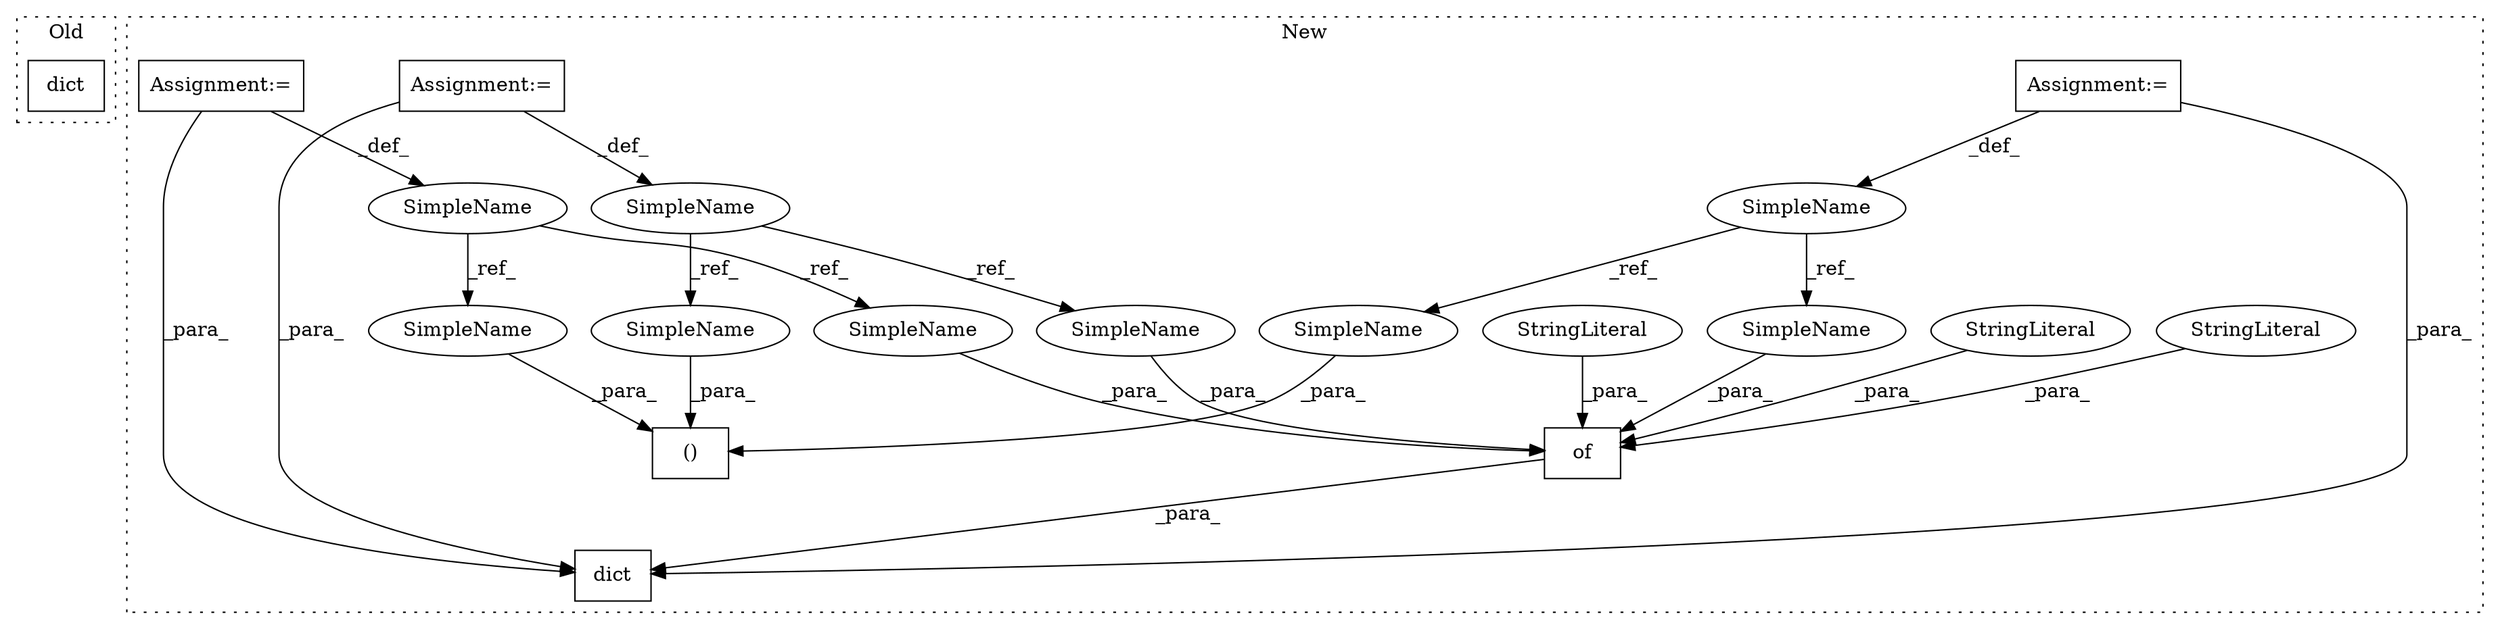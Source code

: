 digraph G {
subgraph cluster0 {
1 [label="dict" a="32" s="4875,4914" l="5,1" shape="box"];
label = "Old";
style="dotted";
}
subgraph cluster1 {
2 [label="()" a="106" s="3735" l="44" shape="box"];
3 [label="Assignment:=" a="7" s="3662" l="6" shape="box"];
4 [label="SimpleName" a="42" s="3662" l="6" shape="ellipse"];
5 [label="of" a="32" s="3874,3924" l="3,1" shape="box"];
6 [label="dict" a="32" s="3832,3925" l="5,1" shape="box"];
7 [label="SimpleName" a="42" s="3600" l="4" shape="ellipse"];
8 [label="SimpleName" a="42" s="3614" l="8" shape="ellipse"];
9 [label="StringLiteral" a="45" s="3877" l="10" shape="ellipse"];
10 [label="StringLiteral" a="45" s="3909" l="8" shape="ellipse"];
11 [label="Assignment:=" a="7" s="3600" l="4" shape="box"];
12 [label="Assignment:=" a="7" s="3614" l="8" shape="box"];
13 [label="StringLiteral" a="45" s="3897" l="6" shape="ellipse"];
14 [label="SimpleName" a="42" s="3904" l="4" shape="ellipse"];
15 [label="SimpleName" a="42" s="3775" l="4" shape="ellipse"];
16 [label="SimpleName" a="42" s="3888" l="8" shape="ellipse"];
17 [label="SimpleName" a="42" s="3735" l="8" shape="ellipse"];
18 [label="SimpleName" a="42" s="3756" l="6" shape="ellipse"];
19 [label="SimpleName" a="42" s="3918" l="6" shape="ellipse"];
label = "New";
style="dotted";
}
3 -> 6 [label="_para_"];
3 -> 4 [label="_def_"];
4 -> 19 [label="_ref_"];
4 -> 18 [label="_ref_"];
5 -> 6 [label="_para_"];
7 -> 14 [label="_ref_"];
7 -> 15 [label="_ref_"];
8 -> 16 [label="_ref_"];
8 -> 17 [label="_ref_"];
9 -> 5 [label="_para_"];
10 -> 5 [label="_para_"];
11 -> 6 [label="_para_"];
11 -> 7 [label="_def_"];
12 -> 6 [label="_para_"];
12 -> 8 [label="_def_"];
13 -> 5 [label="_para_"];
14 -> 5 [label="_para_"];
15 -> 2 [label="_para_"];
16 -> 5 [label="_para_"];
17 -> 2 [label="_para_"];
18 -> 2 [label="_para_"];
19 -> 5 [label="_para_"];
}